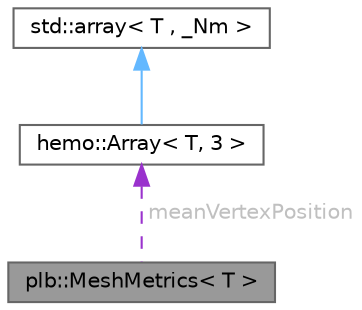digraph "plb::MeshMetrics&lt; T &gt;"
{
 // LATEX_PDF_SIZE
  bgcolor="transparent";
  edge [fontname=Helvetica,fontsize=10,labelfontname=Helvetica,labelfontsize=10];
  node [fontname=Helvetica,fontsize=10,shape=box,height=0.2,width=0.4];
  Node1 [id="Node000001",label="plb::MeshMetrics\< T \>",height=0.2,width=0.4,color="gray40", fillcolor="grey60", style="filled", fontcolor="black",tooltip=" "];
  Node2 -> Node1 [id="edge1_Node000001_Node000002",dir="back",color="darkorchid3",style="dashed",tooltip=" ",label=" meanVertexPosition",fontcolor="grey" ];
  Node2 [id="Node000002",label="hemo::Array\< T, 3 \>",height=0.2,width=0.4,color="gray40", fillcolor="white", style="filled",URL="$structhemo_1_1Array.html",tooltip=" "];
  Node3 -> Node2 [id="edge2_Node000002_Node000003",dir="back",color="steelblue1",style="solid",tooltip=" "];
  Node3 [id="Node000003",label="std::array\< T , _Nm \>",height=0.2,width=0.4,color="gray40", fillcolor="white", style="filled",tooltip=" "];
}
